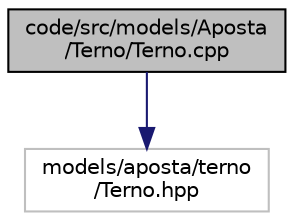 digraph "code/src/models/Aposta/Terno/Terno.cpp"
{
 // LATEX_PDF_SIZE
  edge [fontname="Helvetica",fontsize="10",labelfontname="Helvetica",labelfontsize="10"];
  node [fontname="Helvetica",fontsize="10",shape=record];
  Node1 [label="code/src/models/Aposta\l/Terno/Terno.cpp",height=0.2,width=0.4,color="black", fillcolor="grey75", style="filled", fontcolor="black",tooltip=" "];
  Node1 -> Node2 [color="midnightblue",fontsize="10",style="solid",fontname="Helvetica"];
  Node2 [label="models/aposta/terno\l/Terno.hpp",height=0.2,width=0.4,color="grey75", fillcolor="white", style="filled",tooltip=" "];
}
